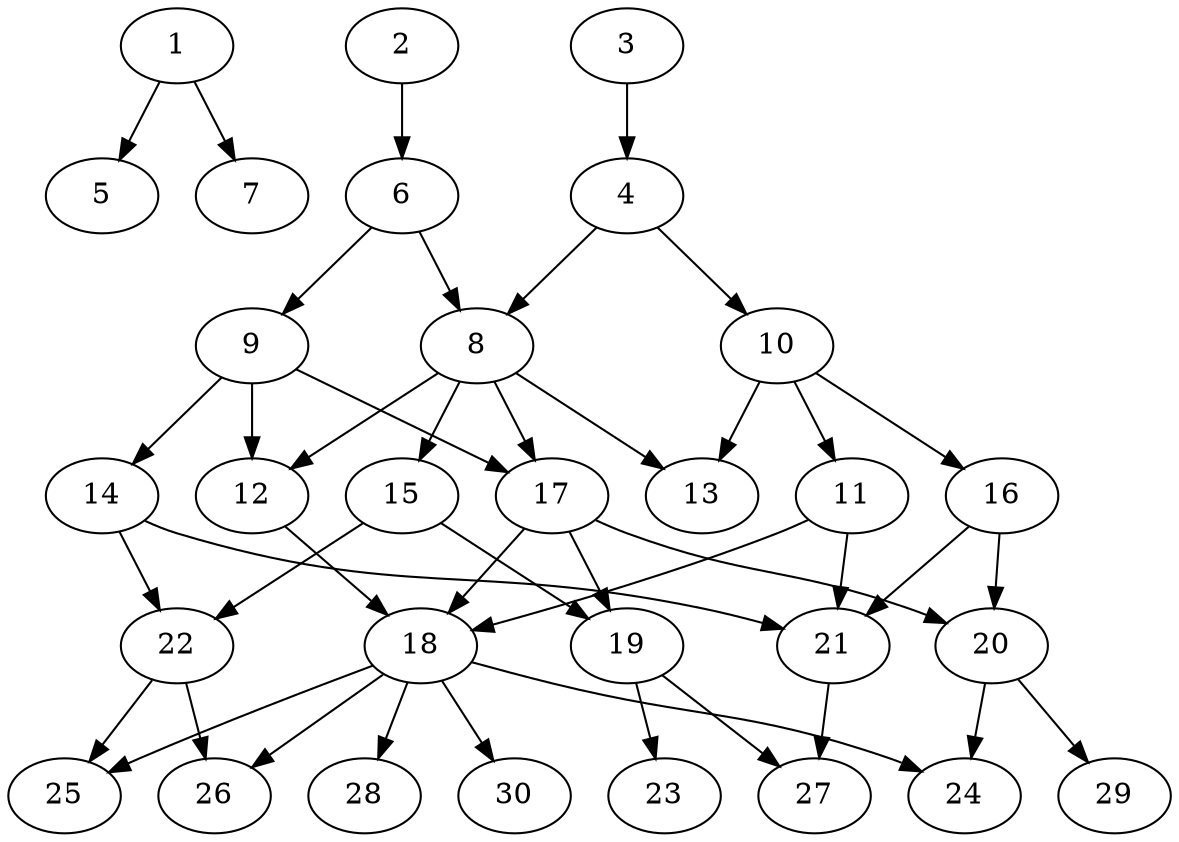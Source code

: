 // DAG (tier=2-normal, mode=data, n=30, ccr=0.449, fat=0.565, density=0.480, regular=0.457, jump=0.194, mindata=2097152, maxdata=16777216)
// DAG automatically generated by daggen at Sun Aug 24 16:33:34 2025
// /home/ermia/Project/Environments/daggen/bin/daggen --dot --ccr 0.449 --fat 0.565 --regular 0.457 --density 0.480 --jump 0.194 --mindata 2097152 --maxdata 16777216 -n 30 
digraph G {
  1 [size="70765606953606552", alpha="0.14", expect_size="35382803476803276"]
  1 -> 5 [size ="1689573562253312"]
  1 -> 7 [size ="1689573562253312"]
  2 [size="216733500720025698304", alpha="0.18", expect_size="108366750360012849152"]
  2 -> 6 [size ="288651632181248"]
  3 [size="78681337166179840", alpha="0.02", expect_size="39340668583089920"]
  3 -> 4 [size ="1660177866555392"]
  4 [size="4113696790271203840", alpha="0.03", expect_size="2056848395135601920"]
  4 -> 8 [size ="1756657067491328"]
  4 -> 10 [size ="1756657067491328"]
  5 [size="48419548132956608", alpha="0.14", expect_size="24209774066478304"]
  6 [size="121891725576253734912", alpha="0.18", expect_size="60945862788126867456"]
  6 -> 8 [size ="196670612570112"]
  6 -> 9 [size ="196670612570112"]
  7 [size="175062639187410812928", alpha="0.08", expect_size="87531319593705406464"]
  8 [size="361547930513788895232", alpha="0.04", expect_size="180773965256894447616"]
  8 -> 12 [size ="406007360520192"]
  8 -> 13 [size ="406007360520192"]
  8 -> 15 [size ="406007360520192"]
  8 -> 17 [size ="406007360520192"]
  9 [size="5702551189205616", alpha="0.10", expect_size="2851275594602808"]
  9 -> 12 [size ="224391774339072"]
  9 -> 14 [size ="224391774339072"]
  9 -> 17 [size ="224391774339072"]
  10 [size="587274560565462171648", alpha="0.05", expect_size="293637280282731085824"]
  10 -> 11 [size ="561027452239872"]
  10 -> 13 [size ="561027452239872"]
  10 -> 16 [size ="561027452239872"]
  11 [size="865623447145421996032", alpha="0.07", expect_size="432811723572710998016"]
  11 -> 18 [size ="726623313723392"]
  11 -> 21 [size ="726623313723392"]
  12 [size="4492726154814350688256", alpha="0.11", expect_size="2246363077407175344128"]
  12 -> 18 [size ="2178194308333568"]
  13 [size="4505750265039958", alpha="0.09", expect_size="2252875132519979"]
  14 [size="532014375042472214528", alpha="0.13", expect_size="266007187521236107264"]
  14 -> 21 [size ="525257463037952"]
  14 -> 22 [size ="525257463037952"]
  15 [size="402314286507569664", alpha="0.12", expect_size="201157143253784832"]
  15 -> 19 [size ="255789495222272"]
  15 -> 22 [size ="255789495222272"]
  16 [size="114092239437667312", alpha="0.06", expect_size="57046119718833656"]
  16 -> 20 [size ="98403614720000"]
  16 -> 21 [size ="98403614720000"]
  17 [size="2202407797553709568", alpha="0.01", expect_size="1101203898776854784"]
  17 -> 18 [size ="1067920876634112"]
  17 -> 19 [size ="1067920876634112"]
  17 -> 20 [size ="1067920876634112"]
  18 [size="514124253616930688", alpha="0.19", expect_size="257062126808465344"]
  18 -> 24 [size ="595569995153408"]
  18 -> 25 [size ="595569995153408"]
  18 -> 26 [size ="595569995153408"]
  18 -> 28 [size ="595569995153408"]
  18 -> 30 [size ="595569995153408"]
  19 [size="28155636319067048", alpha="0.08", expect_size="14077818159533524"]
  19 -> 23 [size ="581517399031808"]
  19 -> 27 [size ="581517399031808"]
  20 [size="34593969314340012032", alpha="0.06", expect_size="17296984657170006016"]
  20 -> 24 [size ="84935696187392"]
  20 -> 29 [size ="84935696187392"]
  21 [size="53096100539784064", alpha="0.09", expect_size="26548050269892032"]
  21 -> 27 [size ="63623531593728"]
  22 [size="21573943972168724", alpha="0.02", expect_size="10786971986084362"]
  22 -> 25 [size ="1724755862355968"]
  22 -> 26 [size ="1724755862355968"]
  23 [size="1115833981709357940736", alpha="0.13", expect_size="557916990854678970368"]
  24 [size="24359310934495584", alpha="0.03", expect_size="12179655467247792"]
  25 [size="45839662366851072000", alpha="0.11", expect_size="22919831183425536000"]
  26 [size="3973348256410116096", alpha="0.08", expect_size="1986674128205058048"]
  27 [size="16678593900749246", alpha="0.07", expect_size="8339296950374623"]
  28 [size="60472779694381920", alpha="0.15", expect_size="30236389847190960"]
  29 [size="67664800140813496", alpha="0.17", expect_size="33832400070406748"]
  30 [size="16799273939240724", alpha="0.01", expect_size="8399636969620362"]
}
